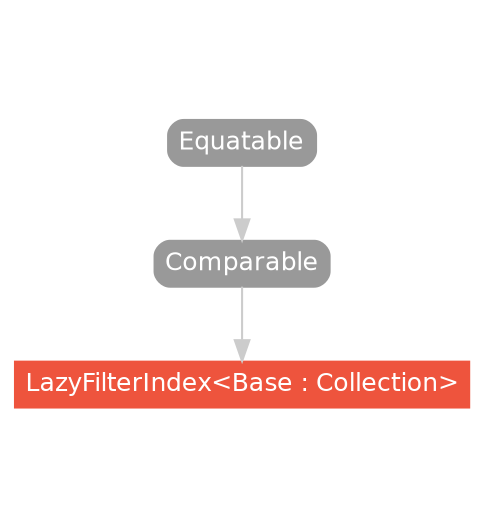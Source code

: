 strict digraph "LazyFilterIndex<Base : Collection> - Type Hierarchy - SwiftDoc.org" {
    pad="0.1,0.8"
    node [shape=box, style="filled,rounded", color="#999999", fillcolor="#999999", fontcolor=white, fontname=Helvetica, fontnames="Helvetica,sansserif", fontsize=12, margin="0.07,0.05", height="0.3"]
    edge [color="#cccccc"]
    "Comparable" [URL="/protocol/Comparable/hierarchy/"]
    "Equatable" [URL="/protocol/Equatable/hierarchy/"]
    "LazyFilterIndex<Base : Collection>" [URL="/type/LazyFilterIndex/", style="filled", fillcolor="#ee543d", color="#ee543d"]    "Comparable" -> "LazyFilterIndex<Base : Collection>"
    "Equatable" -> "Comparable"
    subgraph Types {
        rank = max; "LazyFilterIndex<Base : Collection>";
    }
}